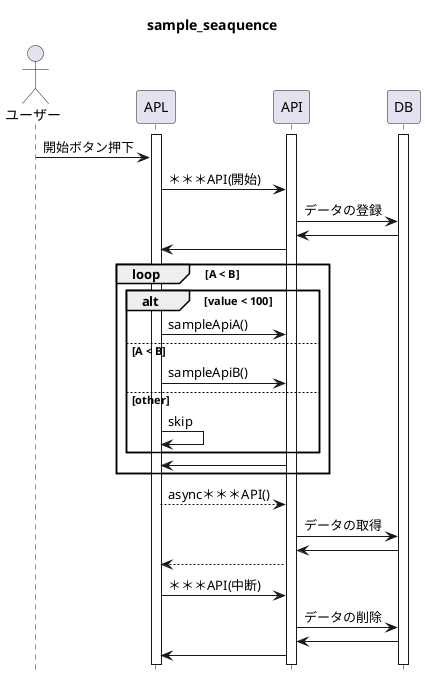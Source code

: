 @startuml
title sample_seaquence
hide footbox

actor ユーザー as User
activate APL
activate API
activate DB
User -> APL : 開始ボタン押下

APL -> API : ＊＊＊API(開始)
API -> DB : データの登録
API <- DB :
APL <- API :

loop A < B
  alt value < 100
    APL -> API : sampleApiA()

  else A < B
    APL -> API : sampleApiB()

  else  other
    APL -> APL : skip
  end
  APL <- API
end
APL --> API : async＊＊＊API()
API -> DB : データの取得
API <- DB :
APL <-- API :

APL -> API : ＊＊＊API(中断)
API -> DB : データの削除
API <- DB :
APL <- API :
@enduml
